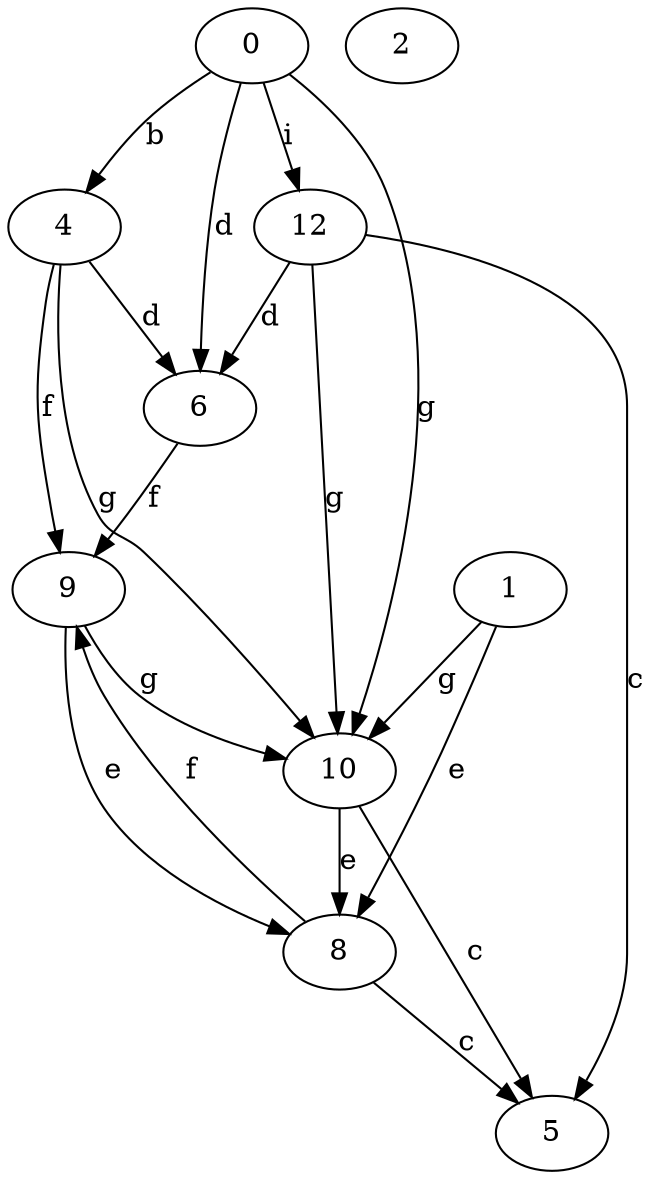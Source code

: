 strict digraph  {
0;
1;
2;
4;
5;
6;
8;
9;
10;
12;
0 -> 4  [label=b];
0 -> 6  [label=d];
0 -> 10  [label=g];
0 -> 12  [label=i];
1 -> 8  [label=e];
1 -> 10  [label=g];
4 -> 6  [label=d];
4 -> 9  [label=f];
4 -> 10  [label=g];
6 -> 9  [label=f];
8 -> 5  [label=c];
8 -> 9  [label=f];
9 -> 8  [label=e];
9 -> 10  [label=g];
10 -> 5  [label=c];
10 -> 8  [label=e];
12 -> 5  [label=c];
12 -> 6  [label=d];
12 -> 10  [label=g];
}
